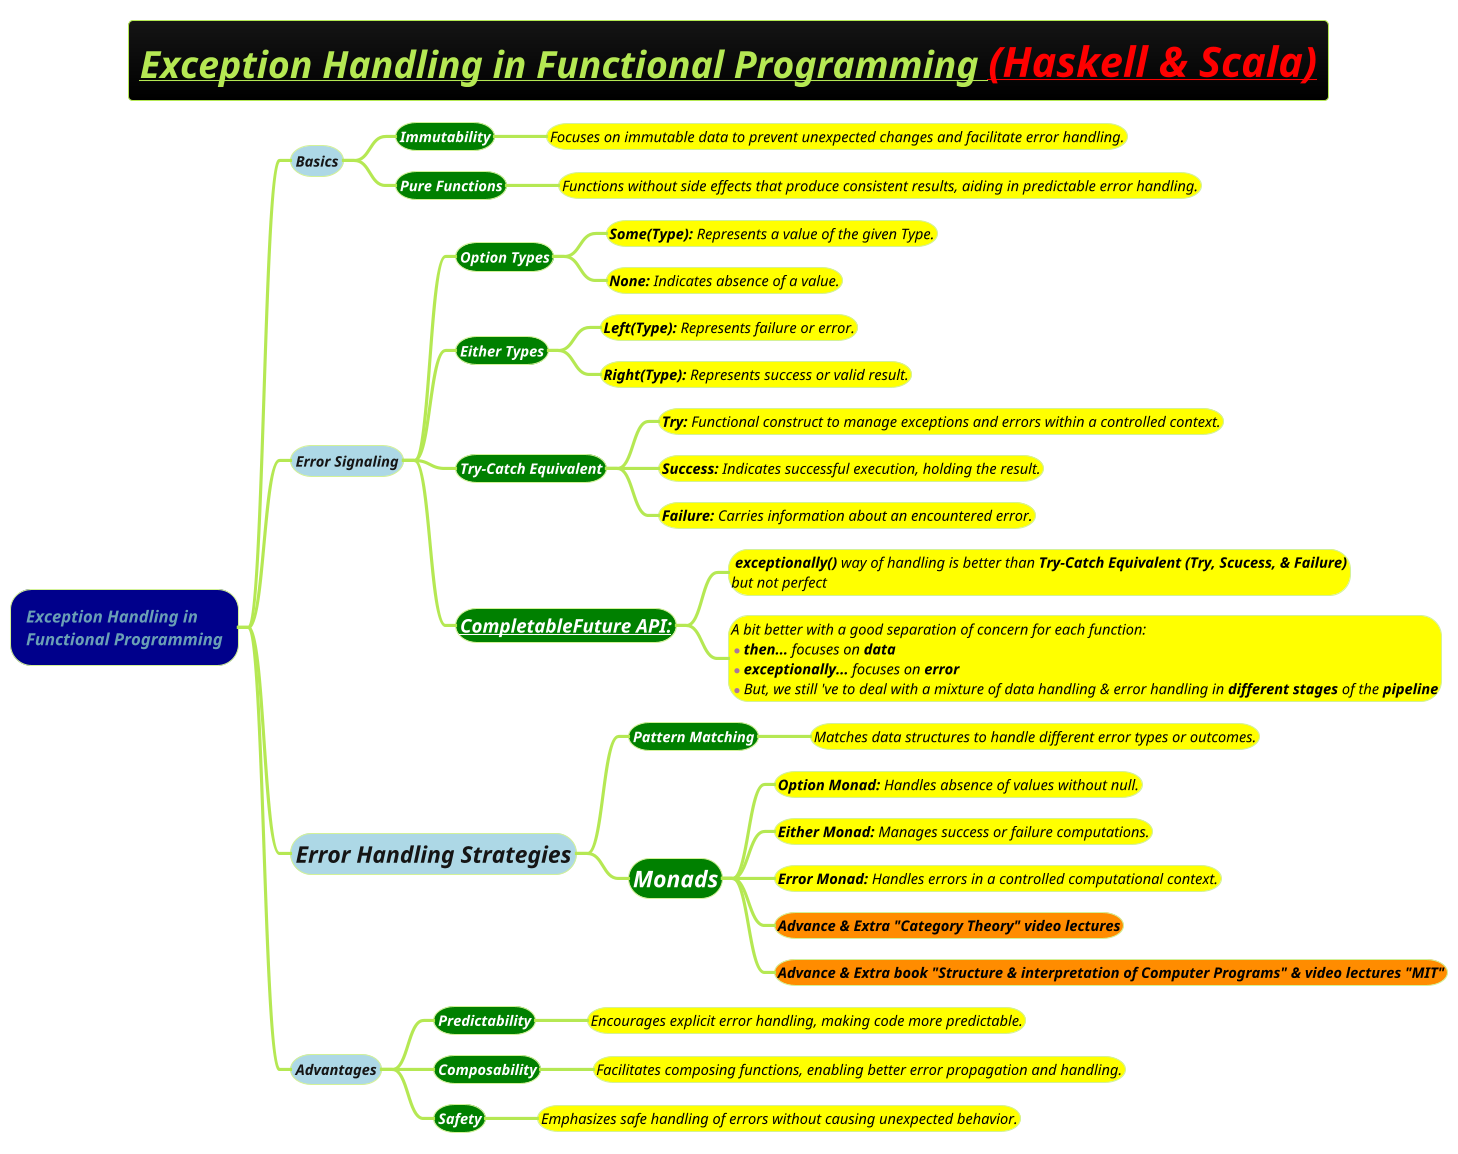 @startmindmap
title =<i><b><u>Exception Handling in Functional Programming <color #red>(Haskell & Scala)
!theme hacker






*[#darkblue] <i>Exception Handling in\n<i>Functional Programming
**[#lightblue] <i><color #blac><size:14>Basics
***[#green] <b><i><color #white><size:14>Immutability
****[#yellow] <i><color #black><size:14>Focuses on immutable data to prevent unexpected changes and facilitate error handling.
***[#green] <b><i><color #white><size:14>Pure Functions
****[#yellow] <i><color #black><size:14>Functions without side effects that produce consistent results, aiding in predictable error handling.
**[#lightblue] <i><color #blac><size:14>Error Signaling
***[#green] <b><i><color #white><size:14>Option Types
****[#yellow] <i><color #black><size:14>**Some(Type):** Represents a value of the given Type.
****[#yellow] <i><color #black><size:14>**None:** Indicates absence of a value.
***[#green] <b><i><color #white><size:14>Either Types
****[#yellow] <i><color #black><size:14>**Left(Type):** Represents failure or error.
****[#yellow] <i><color #black><size:14>**Right(Type):** Represents success or valid result.
***[#green] <b><i><color #white><size:14>Try-Catch Equivalent
****[#yellow] <i><color #black><size:14>**Try:** Functional construct to manage exceptions and errors within a controlled context.
****[#yellow] <i><color #black><size:14>**Success:** Indicates successful execution, holding the result.
****[#yellow] <i><color #black><size:14>**Failure:** Carries information about an encountered error.
***[#green] <b><i><color #white><size:18>[[docs/3-programming-languages/Venkat-Subramaniam/CompletableFuture.puml CompletableFuture API:]]
****[#yellow] <i><color #black><size:14> <b>exceptionally()</b> way of handling is better than <b>Try-Catch Equivalent (Try, Scucess, & Failure)\n<i><color #black><size:14>but not perfect
****[#yellow]:<i><color #black><size:14>A bit better with a good separation of concern for each function:
*<i><color #black><size:14><b>then...</b> focuses on <b>data
*<i><color #black><size:14><b>exceptionally...</b> focuses on <b>error
*<i><color #black><size:14>But, we still 've to deal with a mixture of data handling & error handling in <b>different stages</b> of the <b>pipeline;
**[#lightblue] <i><color #blac><size:22>Error Handling Strategies
***[#green] <b><i><color #white><size:14>Pattern Matching
****[#yellow] <i><color #black><size:14>Matches data structures to handle different error types or outcomes.
***[#green] <b><i><color #white><size:22>Monads
****[#yellow] <i><color #black><size:14>**Option Monad:** Handles absence of values without null.
****[#yellow] <i><color #black><size:14>**Either Monad:** Manages success or failure computations.
****[#yellow] <i><color #black><size:14>**Error Monad:** Handles errors in a controlled computational context.
****[#darkorange] <b><i><color #black><size:14>Advance & Extra "Category Theory" video lectures
****[#darkorange] <b><i><color #black><size:14>Advance & Extra book "Structure & interpretation of Computer Programs" & video lectures "MIT"
**[#lightblue] <i><color #blac><size:14>Advantages
***[#green] <b><i><color #white><size:14>Predictability
****[#yellow] <i><color #black><size:14>Encourages explicit error handling, making code more predictable.
***[#green] <b><i><color #white><size:14>Composability
****[#yellow] <i><color #black><size:14>Facilitates composing functions, enabling better error propagation and handling.
***[#green] <b><i><color #white><size:14>Safety
****[#yellow] <i><color #black><size:14>Emphasizes safe handling of errors without causing unexpected behavior.
@endmindmap
